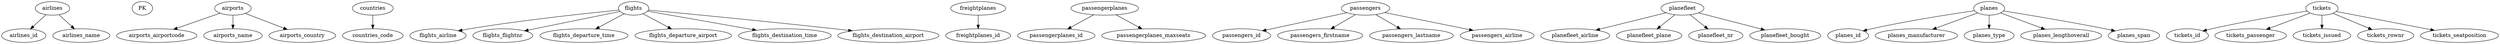 digraph G {
airlines->airlines_id<PK>;
airlines->airlines_name;
airports->airports_airportcode<PK>;
airports->airports_name;
airports->airports_country;
countries->countries_code<PK>;
flights->flights_airline<PK>;
flights->flights_flightnr<PK>;
flights->flights_departure_time;
flights->flights_departure_airport;
flights->flights_destination_time;
flights->flights_destination_airport;
freightplanes->freightplanes_id<PK>;
passengerplanes->passengerplanes_id<PK>;
passengerplanes->passengerplanes_maxseats;
passengers->passengers_id<PK>;
passengers->passengers_firstname;
passengers->passengers_lastname;
passengers->passengers_airline;
planefleet->planefleet_airline<PK>;
planefleet->planefleet_plane<PK>;
planefleet->planefleet_nr<PK>;
planefleet->planefleet_bought;
planes->planes_id<PK>;
planes->planes_manufacturer;
planes->planes_type;
planes->planes_lengthoverall;
planes->planes_span;
tickets->tickets_id<PK>;
tickets->tickets_passenger;
tickets->tickets_issued;
tickets->tickets_rownr;
tickets->tickets_seatposition;
}
